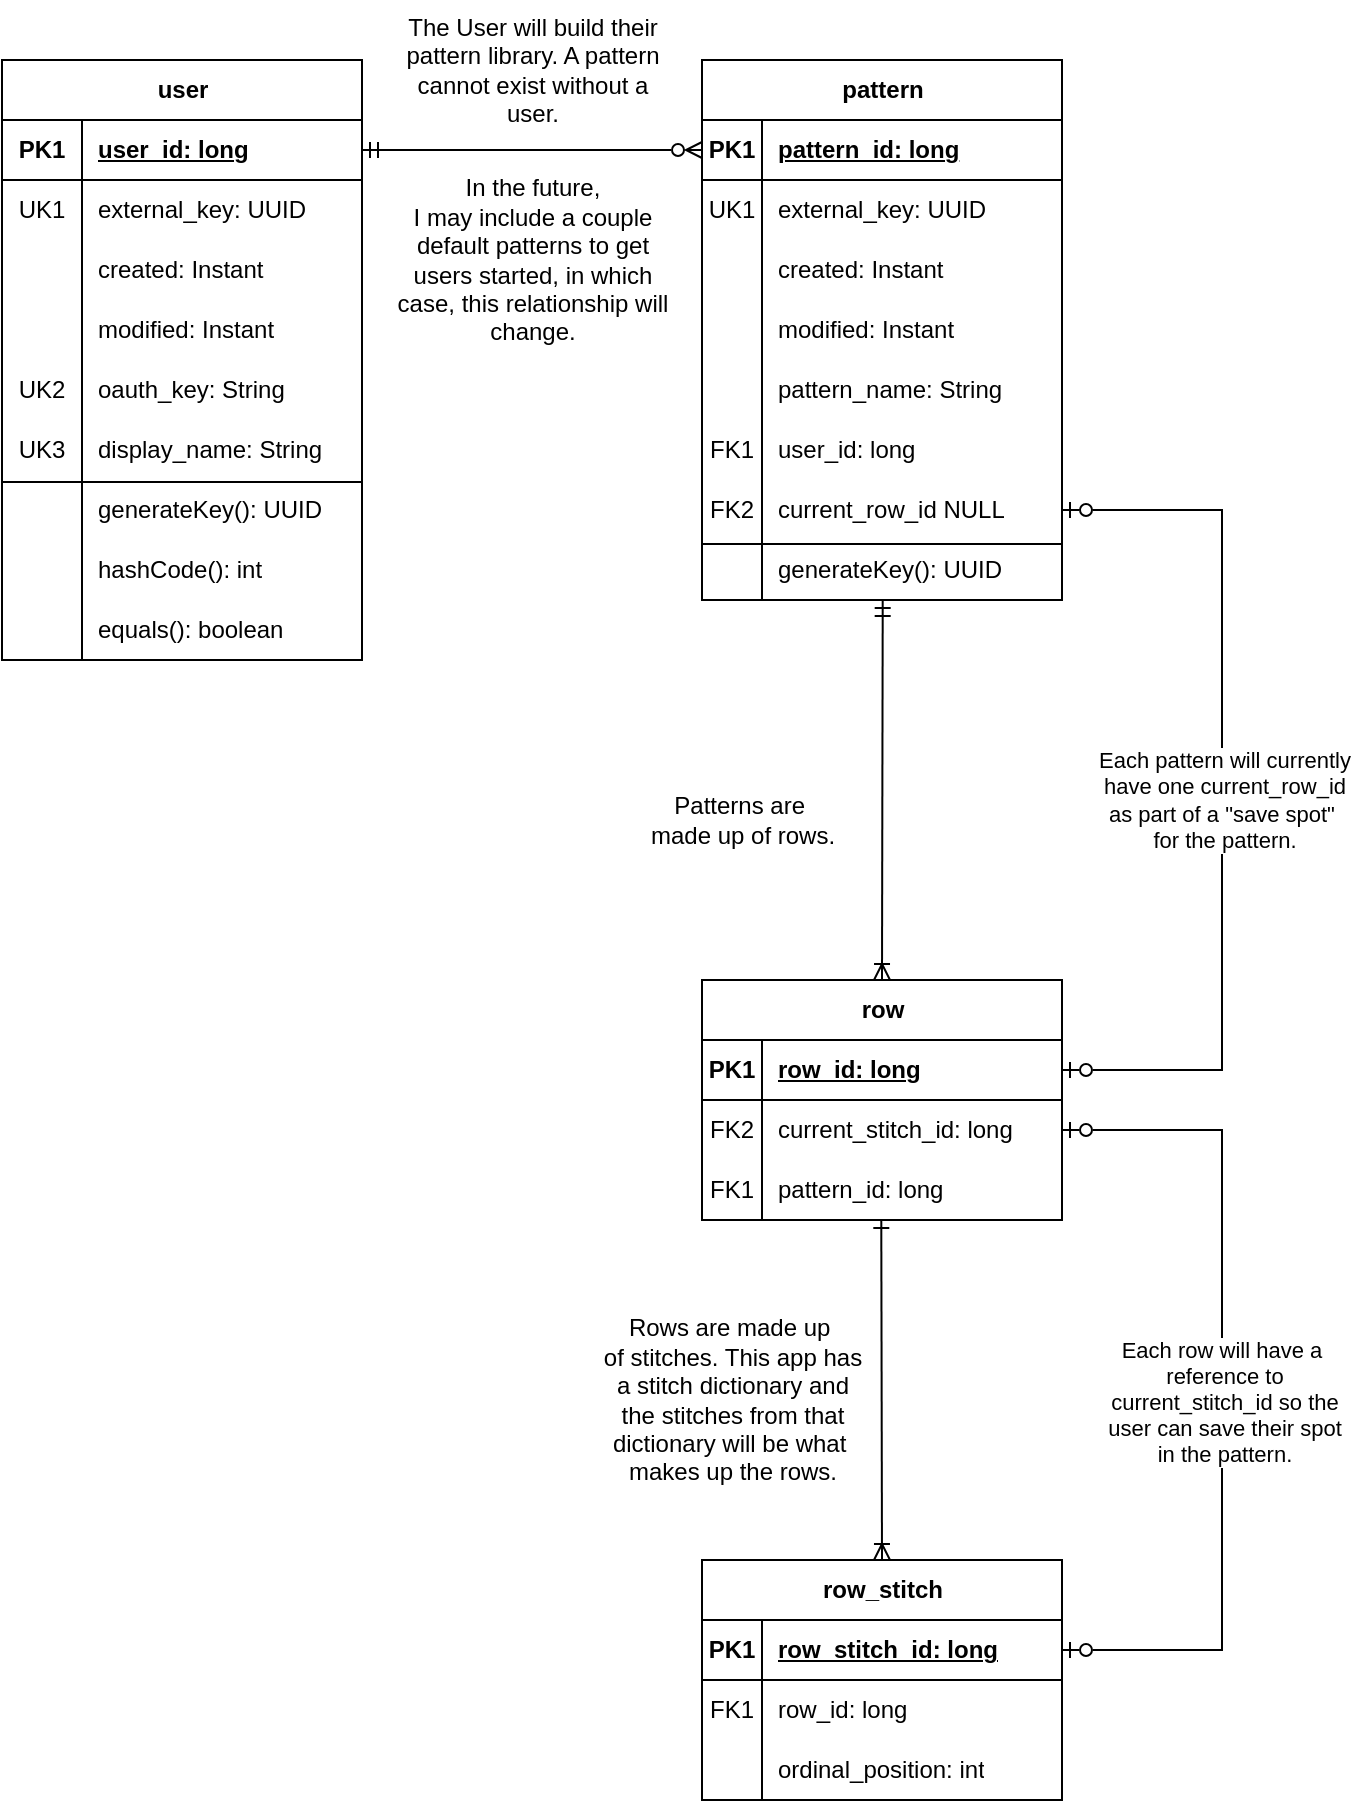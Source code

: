 <mxfile version="24.0.4" type="device">
  <diagram name="Page-1" id="03jSDzGr--Ktv5HnN_h6">
    <mxGraphModel dx="1050" dy="621" grid="1" gridSize="10" guides="1" tooltips="1" connect="1" arrows="1" fold="1" page="1" pageScale="1" pageWidth="850" pageHeight="1100" math="0" shadow="0">
      <root>
        <mxCell id="0" />
        <mxCell id="1" parent="0" />
        <mxCell id="yYFLO-jTjbPL3HHNOHA3-1" value="user" style="shape=table;startSize=30;container=1;collapsible=1;childLayout=tableLayout;fixedRows=1;rowLines=0;fontStyle=1;align=center;resizeLast=1;html=1;" parent="1" vertex="1">
          <mxGeometry x="160" y="160" width="180" height="300" as="geometry" />
        </mxCell>
        <mxCell id="yYFLO-jTjbPL3HHNOHA3-2" value="" style="shape=tableRow;horizontal=0;startSize=0;swimlaneHead=0;swimlaneBody=0;fillColor=none;collapsible=0;dropTarget=0;points=[[0,0.5],[1,0.5]];portConstraint=eastwest;top=0;left=0;right=0;bottom=1;" parent="yYFLO-jTjbPL3HHNOHA3-1" vertex="1">
          <mxGeometry y="30" width="180" height="30" as="geometry" />
        </mxCell>
        <mxCell id="yYFLO-jTjbPL3HHNOHA3-3" value="PK1" style="shape=partialRectangle;connectable=0;fillColor=none;top=0;left=0;bottom=0;right=0;fontStyle=1;overflow=hidden;whiteSpace=wrap;html=1;" parent="yYFLO-jTjbPL3HHNOHA3-2" vertex="1">
          <mxGeometry width="40" height="30" as="geometry">
            <mxRectangle width="40" height="30" as="alternateBounds" />
          </mxGeometry>
        </mxCell>
        <mxCell id="yYFLO-jTjbPL3HHNOHA3-4" value="user_id: long" style="shape=partialRectangle;connectable=0;fillColor=none;top=0;left=0;bottom=0;right=0;align=left;spacingLeft=6;fontStyle=5;overflow=hidden;whiteSpace=wrap;html=1;" parent="yYFLO-jTjbPL3HHNOHA3-2" vertex="1">
          <mxGeometry x="40" width="140" height="30" as="geometry">
            <mxRectangle width="140" height="30" as="alternateBounds" />
          </mxGeometry>
        </mxCell>
        <mxCell id="yYFLO-jTjbPL3HHNOHA3-5" value="" style="shape=tableRow;horizontal=0;startSize=0;swimlaneHead=0;swimlaneBody=0;fillColor=none;collapsible=0;dropTarget=0;points=[[0,0.5],[1,0.5]];portConstraint=eastwest;top=0;left=0;right=0;bottom=0;" parent="yYFLO-jTjbPL3HHNOHA3-1" vertex="1">
          <mxGeometry y="60" width="180" height="30" as="geometry" />
        </mxCell>
        <mxCell id="yYFLO-jTjbPL3HHNOHA3-6" value="UK1" style="shape=partialRectangle;connectable=0;fillColor=none;top=0;left=0;bottom=0;right=0;editable=1;overflow=hidden;whiteSpace=wrap;html=1;" parent="yYFLO-jTjbPL3HHNOHA3-5" vertex="1">
          <mxGeometry width="40" height="30" as="geometry">
            <mxRectangle width="40" height="30" as="alternateBounds" />
          </mxGeometry>
        </mxCell>
        <mxCell id="yYFLO-jTjbPL3HHNOHA3-7" value="external_key: UUID" style="shape=partialRectangle;connectable=0;fillColor=none;top=0;left=0;bottom=0;right=0;align=left;spacingLeft=6;overflow=hidden;whiteSpace=wrap;html=1;" parent="yYFLO-jTjbPL3HHNOHA3-5" vertex="1">
          <mxGeometry x="40" width="140" height="30" as="geometry">
            <mxRectangle width="140" height="30" as="alternateBounds" />
          </mxGeometry>
        </mxCell>
        <mxCell id="yYFLO-jTjbPL3HHNOHA3-8" value="" style="shape=tableRow;horizontal=0;startSize=0;swimlaneHead=0;swimlaneBody=0;fillColor=none;collapsible=0;dropTarget=0;points=[[0,0.5],[1,0.5]];portConstraint=eastwest;top=0;left=0;right=0;bottom=0;" parent="yYFLO-jTjbPL3HHNOHA3-1" vertex="1">
          <mxGeometry y="90" width="180" height="30" as="geometry" />
        </mxCell>
        <mxCell id="yYFLO-jTjbPL3HHNOHA3-9" value="" style="shape=partialRectangle;connectable=0;fillColor=none;top=0;left=0;bottom=0;right=0;editable=1;overflow=hidden;whiteSpace=wrap;html=1;" parent="yYFLO-jTjbPL3HHNOHA3-8" vertex="1">
          <mxGeometry width="40" height="30" as="geometry">
            <mxRectangle width="40" height="30" as="alternateBounds" />
          </mxGeometry>
        </mxCell>
        <mxCell id="yYFLO-jTjbPL3HHNOHA3-10" value="created: Instant" style="shape=partialRectangle;connectable=0;fillColor=none;top=0;left=0;bottom=0;right=0;align=left;spacingLeft=6;overflow=hidden;whiteSpace=wrap;html=1;" parent="yYFLO-jTjbPL3HHNOHA3-8" vertex="1">
          <mxGeometry x="40" width="140" height="30" as="geometry">
            <mxRectangle width="140" height="30" as="alternateBounds" />
          </mxGeometry>
        </mxCell>
        <mxCell id="yYFLO-jTjbPL3HHNOHA3-11" value="" style="shape=tableRow;horizontal=0;startSize=0;swimlaneHead=0;swimlaneBody=0;fillColor=none;collapsible=0;dropTarget=0;points=[[0,0.5],[1,0.5]];portConstraint=eastwest;top=0;left=0;right=0;bottom=0;" parent="yYFLO-jTjbPL3HHNOHA3-1" vertex="1">
          <mxGeometry y="120" width="180" height="30" as="geometry" />
        </mxCell>
        <mxCell id="yYFLO-jTjbPL3HHNOHA3-12" value="" style="shape=partialRectangle;connectable=0;fillColor=none;top=0;left=0;bottom=0;right=0;editable=1;overflow=hidden;whiteSpace=wrap;html=1;" parent="yYFLO-jTjbPL3HHNOHA3-11" vertex="1">
          <mxGeometry width="40" height="30" as="geometry">
            <mxRectangle width="40" height="30" as="alternateBounds" />
          </mxGeometry>
        </mxCell>
        <mxCell id="yYFLO-jTjbPL3HHNOHA3-13" value="modified: Instant" style="shape=partialRectangle;connectable=0;fillColor=none;top=0;left=0;bottom=0;right=0;align=left;spacingLeft=6;overflow=hidden;whiteSpace=wrap;html=1;" parent="yYFLO-jTjbPL3HHNOHA3-11" vertex="1">
          <mxGeometry x="40" width="140" height="30" as="geometry">
            <mxRectangle width="140" height="30" as="alternateBounds" />
          </mxGeometry>
        </mxCell>
        <mxCell id="yYFLO-jTjbPL3HHNOHA3-17" value="" style="shape=tableRow;horizontal=0;startSize=0;swimlaneHead=0;swimlaneBody=0;fillColor=none;collapsible=0;dropTarget=0;points=[[0,0.5],[1,0.5]];portConstraint=eastwest;top=0;left=0;right=0;bottom=0;" parent="yYFLO-jTjbPL3HHNOHA3-1" vertex="1">
          <mxGeometry y="150" width="180" height="30" as="geometry" />
        </mxCell>
        <mxCell id="yYFLO-jTjbPL3HHNOHA3-18" value="UK2" style="shape=partialRectangle;connectable=0;fillColor=none;top=0;left=0;bottom=0;right=0;editable=1;overflow=hidden;whiteSpace=wrap;html=1;" parent="yYFLO-jTjbPL3HHNOHA3-17" vertex="1">
          <mxGeometry width="40" height="30" as="geometry">
            <mxRectangle width="40" height="30" as="alternateBounds" />
          </mxGeometry>
        </mxCell>
        <mxCell id="yYFLO-jTjbPL3HHNOHA3-19" value="oauth_key: String" style="shape=partialRectangle;connectable=0;fillColor=none;top=0;left=0;bottom=0;right=0;align=left;spacingLeft=6;overflow=hidden;whiteSpace=wrap;html=1;" parent="yYFLO-jTjbPL3HHNOHA3-17" vertex="1">
          <mxGeometry x="40" width="140" height="30" as="geometry">
            <mxRectangle width="140" height="30" as="alternateBounds" />
          </mxGeometry>
        </mxCell>
        <mxCell id="yYFLO-jTjbPL3HHNOHA3-14" value="" style="shape=tableRow;horizontal=0;startSize=0;swimlaneHead=0;swimlaneBody=0;fillColor=none;collapsible=0;dropTarget=0;points=[[0,0.5],[1,0.5]];portConstraint=eastwest;top=0;left=0;right=0;bottom=0;" parent="yYFLO-jTjbPL3HHNOHA3-1" vertex="1">
          <mxGeometry y="180" width="180" height="30" as="geometry" />
        </mxCell>
        <mxCell id="yYFLO-jTjbPL3HHNOHA3-15" value="UK3" style="shape=partialRectangle;connectable=0;fillColor=none;top=0;left=0;bottom=0;right=0;editable=1;overflow=hidden;whiteSpace=wrap;html=1;" parent="yYFLO-jTjbPL3HHNOHA3-14" vertex="1">
          <mxGeometry width="40" height="30" as="geometry">
            <mxRectangle width="40" height="30" as="alternateBounds" />
          </mxGeometry>
        </mxCell>
        <mxCell id="yYFLO-jTjbPL3HHNOHA3-16" value="display_name: String" style="shape=partialRectangle;connectable=0;fillColor=none;top=0;left=0;bottom=0;right=0;align=left;spacingLeft=6;overflow=hidden;whiteSpace=wrap;html=1;" parent="yYFLO-jTjbPL3HHNOHA3-14" vertex="1">
          <mxGeometry x="40" width="140" height="30" as="geometry">
            <mxRectangle width="140" height="30" as="alternateBounds" />
          </mxGeometry>
        </mxCell>
        <mxCell id="yYFLO-jTjbPL3HHNOHA3-40" value="" style="shape=tableRow;horizontal=0;startSize=0;swimlaneHead=0;swimlaneBody=0;fillColor=none;collapsible=0;dropTarget=0;points=[[0,0.5],[1,0.5]];portConstraint=eastwest;top=0;left=0;right=0;bottom=0;" parent="yYFLO-jTjbPL3HHNOHA3-1" vertex="1">
          <mxGeometry y="210" width="180" height="30" as="geometry" />
        </mxCell>
        <mxCell id="yYFLO-jTjbPL3HHNOHA3-41" value="" style="shape=partialRectangle;connectable=0;fillColor=none;top=0;left=0;bottom=0;right=0;editable=1;overflow=hidden;whiteSpace=wrap;html=1;" parent="yYFLO-jTjbPL3HHNOHA3-40" vertex="1">
          <mxGeometry width="40" height="30" as="geometry">
            <mxRectangle width="40" height="30" as="alternateBounds" />
          </mxGeometry>
        </mxCell>
        <mxCell id="yYFLO-jTjbPL3HHNOHA3-42" value="generateKey(): UUID" style="shape=partialRectangle;connectable=0;fillColor=none;top=0;left=0;bottom=0;right=0;align=left;spacingLeft=6;overflow=hidden;whiteSpace=wrap;html=1;" parent="yYFLO-jTjbPL3HHNOHA3-40" vertex="1">
          <mxGeometry x="40" width="140" height="30" as="geometry">
            <mxRectangle width="140" height="30" as="alternateBounds" />
          </mxGeometry>
        </mxCell>
        <mxCell id="yYFLO-jTjbPL3HHNOHA3-34" value="" style="shape=tableRow;horizontal=0;startSize=0;swimlaneHead=0;swimlaneBody=0;fillColor=none;collapsible=0;dropTarget=0;points=[[0,0.5],[1,0.5]];portConstraint=eastwest;top=0;left=0;right=0;bottom=0;" parent="yYFLO-jTjbPL3HHNOHA3-1" vertex="1">
          <mxGeometry y="240" width="180" height="30" as="geometry" />
        </mxCell>
        <mxCell id="yYFLO-jTjbPL3HHNOHA3-35" value="" style="shape=partialRectangle;connectable=0;fillColor=none;top=0;left=0;bottom=0;right=0;editable=1;overflow=hidden;whiteSpace=wrap;html=1;" parent="yYFLO-jTjbPL3HHNOHA3-34" vertex="1">
          <mxGeometry width="40" height="30" as="geometry">
            <mxRectangle width="40" height="30" as="alternateBounds" />
          </mxGeometry>
        </mxCell>
        <mxCell id="yYFLO-jTjbPL3HHNOHA3-36" value="hashCode(): int" style="shape=partialRectangle;connectable=0;fillColor=none;top=0;left=0;bottom=0;right=0;align=left;spacingLeft=6;overflow=hidden;whiteSpace=wrap;html=1;" parent="yYFLO-jTjbPL3HHNOHA3-34" vertex="1">
          <mxGeometry x="40" width="140" height="30" as="geometry">
            <mxRectangle width="140" height="30" as="alternateBounds" />
          </mxGeometry>
        </mxCell>
        <mxCell id="yYFLO-jTjbPL3HHNOHA3-37" value="" style="shape=tableRow;horizontal=0;startSize=0;swimlaneHead=0;swimlaneBody=0;fillColor=none;collapsible=0;dropTarget=0;points=[[0,0.5],[1,0.5]];portConstraint=eastwest;top=0;left=0;right=0;bottom=0;" parent="yYFLO-jTjbPL3HHNOHA3-1" vertex="1">
          <mxGeometry y="270" width="180" height="30" as="geometry" />
        </mxCell>
        <mxCell id="yYFLO-jTjbPL3HHNOHA3-38" value="" style="shape=partialRectangle;connectable=0;fillColor=none;top=0;left=0;bottom=0;right=0;editable=1;overflow=hidden;whiteSpace=wrap;html=1;" parent="yYFLO-jTjbPL3HHNOHA3-37" vertex="1">
          <mxGeometry width="40" height="30" as="geometry">
            <mxRectangle width="40" height="30" as="alternateBounds" />
          </mxGeometry>
        </mxCell>
        <mxCell id="yYFLO-jTjbPL3HHNOHA3-39" value="equals(): boolean" style="shape=partialRectangle;connectable=0;fillColor=none;top=0;left=0;bottom=0;right=0;align=left;spacingLeft=6;overflow=hidden;whiteSpace=wrap;html=1;" parent="yYFLO-jTjbPL3HHNOHA3-37" vertex="1">
          <mxGeometry x="40" width="140" height="30" as="geometry">
            <mxRectangle width="140" height="30" as="alternateBounds" />
          </mxGeometry>
        </mxCell>
        <mxCell id="yYFLO-jTjbPL3HHNOHA3-33" value="" style="line;strokeWidth=1;rotatable=0;dashed=0;labelPosition=right;align=left;verticalAlign=middle;spacingTop=0;spacingLeft=6;points=[];portConstraint=eastwest;" parent="1" vertex="1">
          <mxGeometry x="160" y="366" width="180" height="10" as="geometry" />
        </mxCell>
        <mxCell id="yYFLO-jTjbPL3HHNOHA3-43" value="pattern" style="shape=table;startSize=30;container=1;collapsible=1;childLayout=tableLayout;fixedRows=1;rowLines=0;fontStyle=1;align=center;resizeLast=1;html=1;" parent="1" vertex="1">
          <mxGeometry x="510" y="160" width="180" height="270" as="geometry" />
        </mxCell>
        <mxCell id="yYFLO-jTjbPL3HHNOHA3-44" value="" style="shape=tableRow;horizontal=0;startSize=0;swimlaneHead=0;swimlaneBody=0;fillColor=none;collapsible=0;dropTarget=0;points=[[0,0.5],[1,0.5]];portConstraint=eastwest;top=0;left=0;right=0;bottom=1;" parent="yYFLO-jTjbPL3HHNOHA3-43" vertex="1">
          <mxGeometry y="30" width="180" height="30" as="geometry" />
        </mxCell>
        <mxCell id="yYFLO-jTjbPL3HHNOHA3-45" value="PK1" style="shape=partialRectangle;connectable=0;fillColor=none;top=0;left=0;bottom=0;right=0;fontStyle=1;overflow=hidden;whiteSpace=wrap;html=1;" parent="yYFLO-jTjbPL3HHNOHA3-44" vertex="1">
          <mxGeometry width="30" height="30" as="geometry">
            <mxRectangle width="30" height="30" as="alternateBounds" />
          </mxGeometry>
        </mxCell>
        <mxCell id="yYFLO-jTjbPL3HHNOHA3-46" value="pattern_id: long" style="shape=partialRectangle;connectable=0;fillColor=none;top=0;left=0;bottom=0;right=0;align=left;spacingLeft=6;fontStyle=5;overflow=hidden;whiteSpace=wrap;html=1;" parent="yYFLO-jTjbPL3HHNOHA3-44" vertex="1">
          <mxGeometry x="30" width="150" height="30" as="geometry">
            <mxRectangle width="150" height="30" as="alternateBounds" />
          </mxGeometry>
        </mxCell>
        <mxCell id="yYFLO-jTjbPL3HHNOHA3-47" value="" style="shape=tableRow;horizontal=0;startSize=0;swimlaneHead=0;swimlaneBody=0;fillColor=none;collapsible=0;dropTarget=0;points=[[0,0.5],[1,0.5]];portConstraint=eastwest;top=0;left=0;right=0;bottom=0;" parent="yYFLO-jTjbPL3HHNOHA3-43" vertex="1">
          <mxGeometry y="60" width="180" height="30" as="geometry" />
        </mxCell>
        <mxCell id="yYFLO-jTjbPL3HHNOHA3-48" value="UK1" style="shape=partialRectangle;connectable=0;fillColor=none;top=0;left=0;bottom=0;right=0;editable=1;overflow=hidden;whiteSpace=wrap;html=1;" parent="yYFLO-jTjbPL3HHNOHA3-47" vertex="1">
          <mxGeometry width="30" height="30" as="geometry">
            <mxRectangle width="30" height="30" as="alternateBounds" />
          </mxGeometry>
        </mxCell>
        <mxCell id="yYFLO-jTjbPL3HHNOHA3-49" value="external_key: UUID" style="shape=partialRectangle;connectable=0;fillColor=none;top=0;left=0;bottom=0;right=0;align=left;spacingLeft=6;overflow=hidden;whiteSpace=wrap;html=1;" parent="yYFLO-jTjbPL3HHNOHA3-47" vertex="1">
          <mxGeometry x="30" width="150" height="30" as="geometry">
            <mxRectangle width="150" height="30" as="alternateBounds" />
          </mxGeometry>
        </mxCell>
        <mxCell id="yYFLO-jTjbPL3HHNOHA3-50" value="" style="shape=tableRow;horizontal=0;startSize=0;swimlaneHead=0;swimlaneBody=0;fillColor=none;collapsible=0;dropTarget=0;points=[[0,0.5],[1,0.5]];portConstraint=eastwest;top=0;left=0;right=0;bottom=0;" parent="yYFLO-jTjbPL3HHNOHA3-43" vertex="1">
          <mxGeometry y="90" width="180" height="30" as="geometry" />
        </mxCell>
        <mxCell id="yYFLO-jTjbPL3HHNOHA3-51" value="" style="shape=partialRectangle;connectable=0;fillColor=none;top=0;left=0;bottom=0;right=0;editable=1;overflow=hidden;whiteSpace=wrap;html=1;" parent="yYFLO-jTjbPL3HHNOHA3-50" vertex="1">
          <mxGeometry width="30" height="30" as="geometry">
            <mxRectangle width="30" height="30" as="alternateBounds" />
          </mxGeometry>
        </mxCell>
        <mxCell id="yYFLO-jTjbPL3HHNOHA3-52" value="created: Instant" style="shape=partialRectangle;connectable=0;fillColor=none;top=0;left=0;bottom=0;right=0;align=left;spacingLeft=6;overflow=hidden;whiteSpace=wrap;html=1;" parent="yYFLO-jTjbPL3HHNOHA3-50" vertex="1">
          <mxGeometry x="30" width="150" height="30" as="geometry">
            <mxRectangle width="150" height="30" as="alternateBounds" />
          </mxGeometry>
        </mxCell>
        <mxCell id="yYFLO-jTjbPL3HHNOHA3-53" value="" style="shape=tableRow;horizontal=0;startSize=0;swimlaneHead=0;swimlaneBody=0;fillColor=none;collapsible=0;dropTarget=0;points=[[0,0.5],[1,0.5]];portConstraint=eastwest;top=0;left=0;right=0;bottom=0;" parent="yYFLO-jTjbPL3HHNOHA3-43" vertex="1">
          <mxGeometry y="120" width="180" height="30" as="geometry" />
        </mxCell>
        <mxCell id="yYFLO-jTjbPL3HHNOHA3-54" value="" style="shape=partialRectangle;connectable=0;fillColor=none;top=0;left=0;bottom=0;right=0;editable=1;overflow=hidden;whiteSpace=wrap;html=1;" parent="yYFLO-jTjbPL3HHNOHA3-53" vertex="1">
          <mxGeometry width="30" height="30" as="geometry">
            <mxRectangle width="30" height="30" as="alternateBounds" />
          </mxGeometry>
        </mxCell>
        <mxCell id="yYFLO-jTjbPL3HHNOHA3-55" value="modified: Instant" style="shape=partialRectangle;connectable=0;fillColor=none;top=0;left=0;bottom=0;right=0;align=left;spacingLeft=6;overflow=hidden;whiteSpace=wrap;html=1;" parent="yYFLO-jTjbPL3HHNOHA3-53" vertex="1">
          <mxGeometry x="30" width="150" height="30" as="geometry">
            <mxRectangle width="150" height="30" as="alternateBounds" />
          </mxGeometry>
        </mxCell>
        <mxCell id="yYFLO-jTjbPL3HHNOHA3-56" value="" style="shape=tableRow;horizontal=0;startSize=0;swimlaneHead=0;swimlaneBody=0;fillColor=none;collapsible=0;dropTarget=0;points=[[0,0.5],[1,0.5]];portConstraint=eastwest;top=0;left=0;right=0;bottom=0;" parent="yYFLO-jTjbPL3HHNOHA3-43" vertex="1">
          <mxGeometry y="150" width="180" height="30" as="geometry" />
        </mxCell>
        <mxCell id="yYFLO-jTjbPL3HHNOHA3-57" value="" style="shape=partialRectangle;connectable=0;fillColor=none;top=0;left=0;bottom=0;right=0;editable=1;overflow=hidden;whiteSpace=wrap;html=1;" parent="yYFLO-jTjbPL3HHNOHA3-56" vertex="1">
          <mxGeometry width="30" height="30" as="geometry">
            <mxRectangle width="30" height="30" as="alternateBounds" />
          </mxGeometry>
        </mxCell>
        <mxCell id="yYFLO-jTjbPL3HHNOHA3-58" value="pattern_name: String" style="shape=partialRectangle;connectable=0;fillColor=none;top=0;left=0;bottom=0;right=0;align=left;spacingLeft=6;overflow=hidden;whiteSpace=wrap;html=1;" parent="yYFLO-jTjbPL3HHNOHA3-56" vertex="1">
          <mxGeometry x="30" width="150" height="30" as="geometry">
            <mxRectangle width="150" height="30" as="alternateBounds" />
          </mxGeometry>
        </mxCell>
        <mxCell id="yYFLO-jTjbPL3HHNOHA3-59" value="" style="shape=tableRow;horizontal=0;startSize=0;swimlaneHead=0;swimlaneBody=0;fillColor=none;collapsible=0;dropTarget=0;points=[[0,0.5],[1,0.5]];portConstraint=eastwest;top=0;left=0;right=0;bottom=0;" parent="yYFLO-jTjbPL3HHNOHA3-43" vertex="1">
          <mxGeometry y="180" width="180" height="30" as="geometry" />
        </mxCell>
        <mxCell id="yYFLO-jTjbPL3HHNOHA3-60" value="FK1" style="shape=partialRectangle;connectable=0;fillColor=none;top=0;left=0;bottom=0;right=0;editable=1;overflow=hidden;whiteSpace=wrap;html=1;" parent="yYFLO-jTjbPL3HHNOHA3-59" vertex="1">
          <mxGeometry width="30" height="30" as="geometry">
            <mxRectangle width="30" height="30" as="alternateBounds" />
          </mxGeometry>
        </mxCell>
        <mxCell id="yYFLO-jTjbPL3HHNOHA3-61" value="user_id: long" style="shape=partialRectangle;connectable=0;fillColor=none;top=0;left=0;bottom=0;right=0;align=left;spacingLeft=6;overflow=hidden;whiteSpace=wrap;html=1;" parent="yYFLO-jTjbPL3HHNOHA3-59" vertex="1">
          <mxGeometry x="30" width="150" height="30" as="geometry">
            <mxRectangle width="150" height="30" as="alternateBounds" />
          </mxGeometry>
        </mxCell>
        <mxCell id="yYFLO-jTjbPL3HHNOHA3-62" value="" style="shape=tableRow;horizontal=0;startSize=0;swimlaneHead=0;swimlaneBody=0;fillColor=none;collapsible=0;dropTarget=0;points=[[0,0.5],[1,0.5]];portConstraint=eastwest;top=0;left=0;right=0;bottom=0;" parent="yYFLO-jTjbPL3HHNOHA3-43" vertex="1">
          <mxGeometry y="210" width="180" height="30" as="geometry" />
        </mxCell>
        <mxCell id="yYFLO-jTjbPL3HHNOHA3-63" value="FK2" style="shape=partialRectangle;connectable=0;fillColor=none;top=0;left=0;bottom=0;right=0;editable=1;overflow=hidden;whiteSpace=wrap;html=1;" parent="yYFLO-jTjbPL3HHNOHA3-62" vertex="1">
          <mxGeometry width="30" height="30" as="geometry">
            <mxRectangle width="30" height="30" as="alternateBounds" />
          </mxGeometry>
        </mxCell>
        <mxCell id="yYFLO-jTjbPL3HHNOHA3-64" value="current_row_id NULL" style="shape=partialRectangle;connectable=0;fillColor=none;top=0;left=0;bottom=0;right=0;align=left;spacingLeft=6;overflow=hidden;whiteSpace=wrap;html=1;" parent="yYFLO-jTjbPL3HHNOHA3-62" vertex="1">
          <mxGeometry x="30" width="150" height="30" as="geometry">
            <mxRectangle width="150" height="30" as="alternateBounds" />
          </mxGeometry>
        </mxCell>
        <mxCell id="yYFLO-jTjbPL3HHNOHA3-68" value="" style="shape=tableRow;horizontal=0;startSize=0;swimlaneHead=0;swimlaneBody=0;fillColor=none;collapsible=0;dropTarget=0;points=[[0,0.5],[1,0.5]];portConstraint=eastwest;top=0;left=0;right=0;bottom=0;" parent="yYFLO-jTjbPL3HHNOHA3-43" vertex="1">
          <mxGeometry y="240" width="180" height="30" as="geometry" />
        </mxCell>
        <mxCell id="yYFLO-jTjbPL3HHNOHA3-69" value="" style="shape=partialRectangle;connectable=0;fillColor=none;top=0;left=0;bottom=0;right=0;editable=1;overflow=hidden;whiteSpace=wrap;html=1;" parent="yYFLO-jTjbPL3HHNOHA3-68" vertex="1">
          <mxGeometry width="30" height="30" as="geometry">
            <mxRectangle width="30" height="30" as="alternateBounds" />
          </mxGeometry>
        </mxCell>
        <mxCell id="yYFLO-jTjbPL3HHNOHA3-70" value="generateKey(): UUID" style="shape=partialRectangle;connectable=0;fillColor=none;top=0;left=0;bottom=0;right=0;align=left;spacingLeft=6;overflow=hidden;whiteSpace=wrap;html=1;" parent="yYFLO-jTjbPL3HHNOHA3-68" vertex="1">
          <mxGeometry x="30" width="150" height="30" as="geometry">
            <mxRectangle width="150" height="30" as="alternateBounds" />
          </mxGeometry>
        </mxCell>
        <mxCell id="yYFLO-jTjbPL3HHNOHA3-72" value="" style="fontSize=12;html=1;endArrow=ERzeroToMany;startArrow=ERmandOne;rounded=0;entryX=0;entryY=0.5;entryDx=0;entryDy=0;exitX=1;exitY=0.5;exitDx=0;exitDy=0;endFill=0;" parent="1" source="yYFLO-jTjbPL3HHNOHA3-2" target="yYFLO-jTjbPL3HHNOHA3-44" edge="1">
          <mxGeometry width="100" height="100" relative="1" as="geometry">
            <mxPoint x="340" y="330" as="sourcePoint" />
            <mxPoint x="440" y="230" as="targetPoint" />
          </mxGeometry>
        </mxCell>
        <mxCell id="yYFLO-jTjbPL3HHNOHA3-73" value="The User will build their&lt;div&gt;pattern library. A pattern&lt;/div&gt;&lt;div&gt;&amp;nbsp;cannot&amp;nbsp;&lt;span style=&quot;background-color: initial;&quot;&gt;exist without a&amp;nbsp;&lt;/span&gt;&lt;/div&gt;&lt;div&gt;&lt;span style=&quot;background-color: initial;&quot;&gt;user.&lt;/span&gt;&lt;/div&gt;" style="text;html=1;align=center;verticalAlign=middle;resizable=0;points=[];autosize=1;strokeColor=none;fillColor=none;" parent="1" vertex="1">
          <mxGeometry x="350" y="130" width="150" height="70" as="geometry" />
        </mxCell>
        <mxCell id="yYFLO-jTjbPL3HHNOHA3-74" value="&lt;div&gt;In the future,&lt;/div&gt;&lt;div&gt;I may include a couple&lt;/div&gt;&lt;div&gt;default patterns to get&lt;/div&gt;&lt;div&gt;users started, in which&lt;/div&gt;&lt;div&gt;case, this relationship will&lt;/div&gt;&lt;div&gt;change.&lt;/div&gt;" style="text;html=1;align=center;verticalAlign=middle;resizable=0;points=[];autosize=1;strokeColor=none;fillColor=none;" parent="1" vertex="1">
          <mxGeometry x="345" y="210" width="160" height="100" as="geometry" />
        </mxCell>
        <mxCell id="yYFLO-jTjbPL3HHNOHA3-75" value="row" style="shape=table;startSize=30;container=1;collapsible=1;childLayout=tableLayout;fixedRows=1;rowLines=0;fontStyle=1;align=center;resizeLast=1;html=1;" parent="1" vertex="1">
          <mxGeometry x="510" y="620" width="180" height="120" as="geometry" />
        </mxCell>
        <mxCell id="yYFLO-jTjbPL3HHNOHA3-76" value="" style="shape=tableRow;horizontal=0;startSize=0;swimlaneHead=0;swimlaneBody=0;fillColor=none;collapsible=0;dropTarget=0;points=[[0,0.5],[1,0.5]];portConstraint=eastwest;top=0;left=0;right=0;bottom=1;" parent="yYFLO-jTjbPL3HHNOHA3-75" vertex="1">
          <mxGeometry y="30" width="180" height="30" as="geometry" />
        </mxCell>
        <mxCell id="yYFLO-jTjbPL3HHNOHA3-77" value="PK1" style="shape=partialRectangle;connectable=0;fillColor=none;top=0;left=0;bottom=0;right=0;fontStyle=1;overflow=hidden;whiteSpace=wrap;html=1;" parent="yYFLO-jTjbPL3HHNOHA3-76" vertex="1">
          <mxGeometry width="30" height="30" as="geometry">
            <mxRectangle width="30" height="30" as="alternateBounds" />
          </mxGeometry>
        </mxCell>
        <mxCell id="yYFLO-jTjbPL3HHNOHA3-78" value="row_id: long" style="shape=partialRectangle;connectable=0;fillColor=none;top=0;left=0;bottom=0;right=0;align=left;spacingLeft=6;fontStyle=5;overflow=hidden;whiteSpace=wrap;html=1;" parent="yYFLO-jTjbPL3HHNOHA3-76" vertex="1">
          <mxGeometry x="30" width="150" height="30" as="geometry">
            <mxRectangle width="150" height="30" as="alternateBounds" />
          </mxGeometry>
        </mxCell>
        <mxCell id="yYFLO-jTjbPL3HHNOHA3-110" value="" style="shape=tableRow;horizontal=0;startSize=0;swimlaneHead=0;swimlaneBody=0;fillColor=none;collapsible=0;dropTarget=0;points=[[0,0.5],[1,0.5]];portConstraint=eastwest;top=0;left=0;right=0;bottom=0;" parent="yYFLO-jTjbPL3HHNOHA3-75" vertex="1">
          <mxGeometry y="60" width="180" height="30" as="geometry" />
        </mxCell>
        <mxCell id="yYFLO-jTjbPL3HHNOHA3-111" value="FK2" style="shape=partialRectangle;connectable=0;fillColor=none;top=0;left=0;bottom=0;right=0;editable=1;overflow=hidden;whiteSpace=wrap;html=1;" parent="yYFLO-jTjbPL3HHNOHA3-110" vertex="1">
          <mxGeometry width="30" height="30" as="geometry">
            <mxRectangle width="30" height="30" as="alternateBounds" />
          </mxGeometry>
        </mxCell>
        <mxCell id="yYFLO-jTjbPL3HHNOHA3-112" value="current_stitch_id: long" style="shape=partialRectangle;connectable=0;fillColor=none;top=0;left=0;bottom=0;right=0;align=left;spacingLeft=6;overflow=hidden;whiteSpace=wrap;html=1;" parent="yYFLO-jTjbPL3HHNOHA3-110" vertex="1">
          <mxGeometry x="30" width="150" height="30" as="geometry">
            <mxRectangle width="150" height="30" as="alternateBounds" />
          </mxGeometry>
        </mxCell>
        <mxCell id="yYFLO-jTjbPL3HHNOHA3-79" value="" style="shape=tableRow;horizontal=0;startSize=0;swimlaneHead=0;swimlaneBody=0;fillColor=none;collapsible=0;dropTarget=0;points=[[0,0.5],[1,0.5]];portConstraint=eastwest;top=0;left=0;right=0;bottom=0;" parent="yYFLO-jTjbPL3HHNOHA3-75" vertex="1">
          <mxGeometry y="90" width="180" height="30" as="geometry" />
        </mxCell>
        <mxCell id="yYFLO-jTjbPL3HHNOHA3-80" value="FK1" style="shape=partialRectangle;connectable=0;fillColor=none;top=0;left=0;bottom=0;right=0;editable=1;overflow=hidden;whiteSpace=wrap;html=1;" parent="yYFLO-jTjbPL3HHNOHA3-79" vertex="1">
          <mxGeometry width="30" height="30" as="geometry">
            <mxRectangle width="30" height="30" as="alternateBounds" />
          </mxGeometry>
        </mxCell>
        <mxCell id="yYFLO-jTjbPL3HHNOHA3-81" value="pattern_id: long" style="shape=partialRectangle;connectable=0;fillColor=none;top=0;left=0;bottom=0;right=0;align=left;spacingLeft=6;overflow=hidden;whiteSpace=wrap;html=1;" parent="yYFLO-jTjbPL3HHNOHA3-79" vertex="1">
          <mxGeometry x="30" width="150" height="30" as="geometry">
            <mxRectangle width="150" height="30" as="alternateBounds" />
          </mxGeometry>
        </mxCell>
        <mxCell id="yYFLO-jTjbPL3HHNOHA3-88" value="" style="fontSize=12;html=1;endArrow=ERoneToMany;startArrow=ERmandOne;rounded=0;entryX=0.5;entryY=0;entryDx=0;entryDy=0;exitX=0.502;exitY=1;exitDx=0;exitDy=0;exitPerimeter=0;" parent="1" source="yYFLO-jTjbPL3HHNOHA3-68" target="yYFLO-jTjbPL3HHNOHA3-75" edge="1">
          <mxGeometry width="100" height="100" relative="1" as="geometry">
            <mxPoint x="730" y="507" as="sourcePoint" />
            <mxPoint x="790" y="260" as="targetPoint" />
          </mxGeometry>
        </mxCell>
        <mxCell id="yYFLO-jTjbPL3HHNOHA3-89" value="" style="fontSize=12;html=1;endArrow=ERzeroToOne;endFill=0;rounded=0;startArrow=ERzeroToOne;startFill=0;entryX=1;entryY=0.5;entryDx=0;entryDy=0;exitX=1;exitY=0.5;exitDx=0;exitDy=0;" parent="1" source="yYFLO-jTjbPL3HHNOHA3-76" target="yYFLO-jTjbPL3HHNOHA3-62" edge="1">
          <mxGeometry width="100" height="100" relative="1" as="geometry">
            <mxPoint x="710" y="670" as="sourcePoint" />
            <mxPoint x="710" y="400" as="targetPoint" />
            <Array as="points">
              <mxPoint x="770" y="665" />
              <mxPoint x="770" y="385" />
            </Array>
          </mxGeometry>
        </mxCell>
        <mxCell id="yYFLO-jTjbPL3HHNOHA3-90" value="Each pattern will currently&lt;div&gt;have one current_row_id&lt;/div&gt;&lt;div&gt;as part of a &quot;save spot&quot;&amp;nbsp;&lt;/div&gt;&lt;div&gt;for the pattern.&lt;/div&gt;" style="edgeLabel;html=1;align=center;verticalAlign=middle;resizable=0;points=[];" parent="yYFLO-jTjbPL3HHNOHA3-89" vertex="1" connectable="0">
          <mxGeometry x="0.092" y="-1" relative="1" as="geometry">
            <mxPoint y="25" as="offset" />
          </mxGeometry>
        </mxCell>
        <mxCell id="yYFLO-jTjbPL3HHNOHA3-91" value="Patterns are&amp;nbsp;&lt;div&gt;made&amp;nbsp;&lt;span style=&quot;background-color: initial;&quot;&gt;up&amp;nbsp;&lt;/span&gt;&lt;span style=&quot;background-color: initial;&quot;&gt;of rows.&lt;/span&gt;&lt;/div&gt;" style="text;html=1;align=center;verticalAlign=middle;resizable=0;points=[];autosize=1;strokeColor=none;fillColor=none;" parent="1" vertex="1">
          <mxGeometry x="470" y="520" width="120" height="40" as="geometry" />
        </mxCell>
        <mxCell id="yYFLO-jTjbPL3HHNOHA3-92" value="row_stitch" style="shape=table;startSize=30;container=1;collapsible=1;childLayout=tableLayout;fixedRows=1;rowLines=0;fontStyle=1;align=center;resizeLast=1;html=1;" parent="1" vertex="1">
          <mxGeometry x="510" y="910" width="180" height="120" as="geometry" />
        </mxCell>
        <mxCell id="yYFLO-jTjbPL3HHNOHA3-93" value="" style="shape=tableRow;horizontal=0;startSize=0;swimlaneHead=0;swimlaneBody=0;fillColor=none;collapsible=0;dropTarget=0;points=[[0,0.5],[1,0.5]];portConstraint=eastwest;top=0;left=0;right=0;bottom=1;" parent="yYFLO-jTjbPL3HHNOHA3-92" vertex="1">
          <mxGeometry y="30" width="180" height="30" as="geometry" />
        </mxCell>
        <mxCell id="yYFLO-jTjbPL3HHNOHA3-94" value="PK1" style="shape=partialRectangle;connectable=0;fillColor=none;top=0;left=0;bottom=0;right=0;fontStyle=1;overflow=hidden;whiteSpace=wrap;html=1;" parent="yYFLO-jTjbPL3HHNOHA3-93" vertex="1">
          <mxGeometry width="30" height="30" as="geometry">
            <mxRectangle width="30" height="30" as="alternateBounds" />
          </mxGeometry>
        </mxCell>
        <mxCell id="yYFLO-jTjbPL3HHNOHA3-95" value="row_stitch_id: long" style="shape=partialRectangle;connectable=0;fillColor=none;top=0;left=0;bottom=0;right=0;align=left;spacingLeft=6;fontStyle=5;overflow=hidden;whiteSpace=wrap;html=1;" parent="yYFLO-jTjbPL3HHNOHA3-93" vertex="1">
          <mxGeometry x="30" width="150" height="30" as="geometry">
            <mxRectangle width="150" height="30" as="alternateBounds" />
          </mxGeometry>
        </mxCell>
        <mxCell id="yYFLO-jTjbPL3HHNOHA3-96" value="" style="shape=tableRow;horizontal=0;startSize=0;swimlaneHead=0;swimlaneBody=0;fillColor=none;collapsible=0;dropTarget=0;points=[[0,0.5],[1,0.5]];portConstraint=eastwest;top=0;left=0;right=0;bottom=0;" parent="yYFLO-jTjbPL3HHNOHA3-92" vertex="1">
          <mxGeometry y="60" width="180" height="30" as="geometry" />
        </mxCell>
        <mxCell id="yYFLO-jTjbPL3HHNOHA3-97" value="FK1" style="shape=partialRectangle;connectable=0;fillColor=none;top=0;left=0;bottom=0;right=0;editable=1;overflow=hidden;whiteSpace=wrap;html=1;" parent="yYFLO-jTjbPL3HHNOHA3-96" vertex="1">
          <mxGeometry width="30" height="30" as="geometry">
            <mxRectangle width="30" height="30" as="alternateBounds" />
          </mxGeometry>
        </mxCell>
        <mxCell id="yYFLO-jTjbPL3HHNOHA3-98" value="row_id: long" style="shape=partialRectangle;connectable=0;fillColor=none;top=0;left=0;bottom=0;right=0;align=left;spacingLeft=6;overflow=hidden;whiteSpace=wrap;html=1;" parent="yYFLO-jTjbPL3HHNOHA3-96" vertex="1">
          <mxGeometry x="30" width="150" height="30" as="geometry">
            <mxRectangle width="150" height="30" as="alternateBounds" />
          </mxGeometry>
        </mxCell>
        <mxCell id="yYFLO-jTjbPL3HHNOHA3-99" value="" style="shape=tableRow;horizontal=0;startSize=0;swimlaneHead=0;swimlaneBody=0;fillColor=none;collapsible=0;dropTarget=0;points=[[0,0.5],[1,0.5]];portConstraint=eastwest;top=0;left=0;right=0;bottom=0;" parent="yYFLO-jTjbPL3HHNOHA3-92" vertex="1">
          <mxGeometry y="90" width="180" height="30" as="geometry" />
        </mxCell>
        <mxCell id="yYFLO-jTjbPL3HHNOHA3-100" value="" style="shape=partialRectangle;connectable=0;fillColor=none;top=0;left=0;bottom=0;right=0;editable=1;overflow=hidden;whiteSpace=wrap;html=1;" parent="yYFLO-jTjbPL3HHNOHA3-99" vertex="1">
          <mxGeometry width="30" height="30" as="geometry">
            <mxRectangle width="30" height="30" as="alternateBounds" />
          </mxGeometry>
        </mxCell>
        <mxCell id="yYFLO-jTjbPL3HHNOHA3-101" value="ordinal_position: int" style="shape=partialRectangle;connectable=0;fillColor=none;top=0;left=0;bottom=0;right=0;align=left;spacingLeft=6;overflow=hidden;whiteSpace=wrap;html=1;" parent="yYFLO-jTjbPL3HHNOHA3-99" vertex="1">
          <mxGeometry x="30" width="150" height="30" as="geometry">
            <mxRectangle width="150" height="30" as="alternateBounds" />
          </mxGeometry>
        </mxCell>
        <mxCell id="yYFLO-jTjbPL3HHNOHA3-105" value="" style="fontSize=12;html=1;endArrow=ERoneToMany;rounded=0;entryX=0.5;entryY=0;entryDx=0;entryDy=0;endFill=0;startArrow=ERone;startFill=0;exitX=0.498;exitY=1;exitDx=0;exitDy=0;exitPerimeter=0;" parent="1" source="yYFLO-jTjbPL3HHNOHA3-79" target="yYFLO-jTjbPL3HHNOHA3-92" edge="1">
          <mxGeometry width="100" height="100" relative="1" as="geometry">
            <mxPoint x="600" y="770" as="sourcePoint" />
            <mxPoint x="590" y="860" as="targetPoint" />
          </mxGeometry>
        </mxCell>
        <mxCell id="yYFLO-jTjbPL3HHNOHA3-106" value="Rows are made up&amp;nbsp;&lt;div&gt;of stitches. This app has&lt;/div&gt;&lt;div&gt;a stitch dictionary and&lt;/div&gt;&lt;div&gt;the stitches from that&lt;/div&gt;&lt;div&gt;dictionary will be what&amp;nbsp;&lt;/div&gt;&lt;div&gt;makes up the rows.&lt;/div&gt;" style="text;html=1;align=center;verticalAlign=middle;resizable=0;points=[];autosize=1;strokeColor=none;fillColor=none;" parent="1" vertex="1">
          <mxGeometry x="450" y="780" width="150" height="100" as="geometry" />
        </mxCell>
        <mxCell id="YGYzj8CcKXWj6khf4JAL-4" value="" style="fontSize=12;html=1;endArrow=ERzeroToOne;endFill=0;rounded=0;startArrow=ERzeroToOne;startFill=0;entryX=1;entryY=0.5;entryDx=0;entryDy=0;exitX=1;exitY=0.5;exitDx=0;exitDy=0;" edge="1" parent="1" source="yYFLO-jTjbPL3HHNOHA3-93" target="yYFLO-jTjbPL3HHNOHA3-110">
          <mxGeometry width="100" height="100" relative="1" as="geometry">
            <mxPoint x="690" y="980" as="sourcePoint" />
            <mxPoint x="690" y="700" as="targetPoint" />
            <Array as="points">
              <mxPoint x="770" y="955" />
              <mxPoint x="770" y="695" />
            </Array>
          </mxGeometry>
        </mxCell>
        <mxCell id="YGYzj8CcKXWj6khf4JAL-5" value="Each row will have a&amp;nbsp;&lt;div&gt;reference to&lt;/div&gt;&lt;div&gt;current_stitch_id so the&lt;/div&gt;&lt;div&gt;user can save their spot&lt;/div&gt;&lt;div&gt;in the pattern.&lt;/div&gt;" style="edgeLabel;html=1;align=center;verticalAlign=middle;resizable=0;points=[];" vertex="1" connectable="0" parent="YGYzj8CcKXWj6khf4JAL-4">
          <mxGeometry x="0.092" y="-1" relative="1" as="geometry">
            <mxPoint y="25" as="offset" />
          </mxGeometry>
        </mxCell>
        <mxCell id="YGYzj8CcKXWj6khf4JAL-6" value="" style="line;strokeWidth=1;rotatable=0;dashed=0;labelPosition=right;align=left;verticalAlign=middle;spacingTop=0;spacingLeft=6;points=[];portConstraint=eastwest;" vertex="1" parent="1">
          <mxGeometry x="510" y="397" width="180" height="10" as="geometry" />
        </mxCell>
      </root>
    </mxGraphModel>
  </diagram>
</mxfile>
